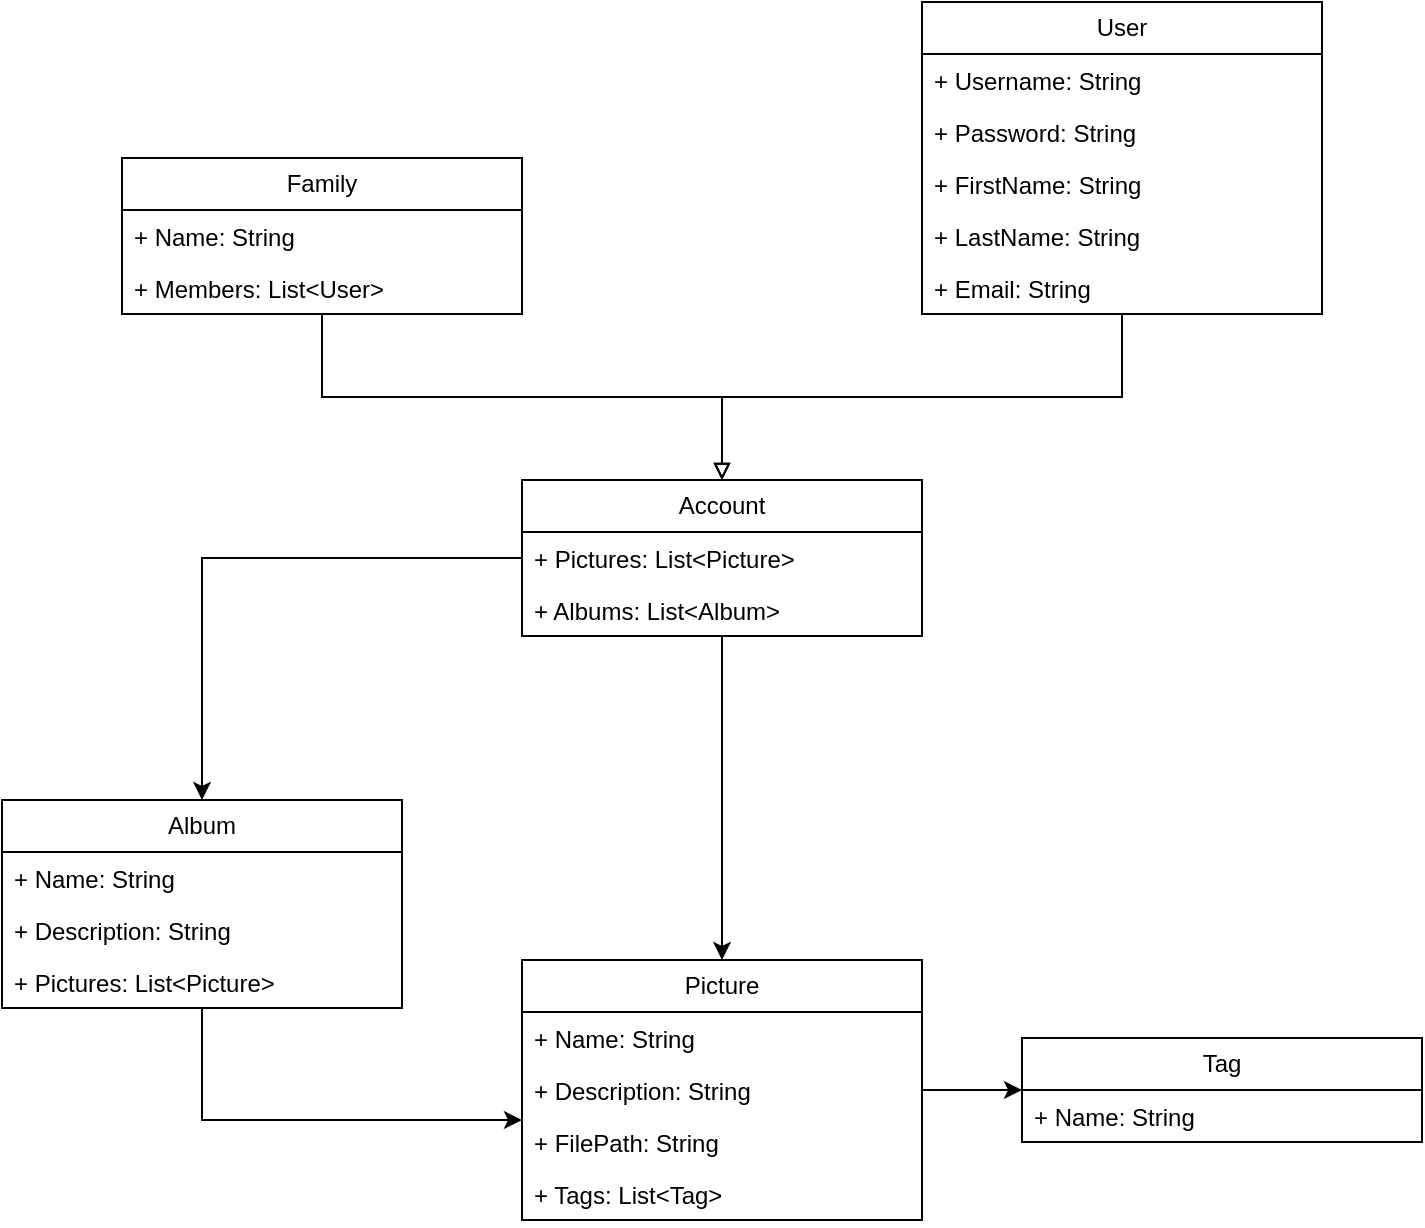 <mxfile version="26.0.13">
  <diagram id="C5RBs43oDa-KdzZeNtuy" name="Page-1">
    <mxGraphModel dx="1105" dy="593" grid="1" gridSize="10" guides="1" tooltips="1" connect="1" arrows="1" fold="1" page="1" pageScale="1" pageWidth="827" pageHeight="1169" math="0" shadow="0">
      <root>
        <mxCell id="WIyWlLk6GJQsqaUBKTNV-0" />
        <mxCell id="WIyWlLk6GJQsqaUBKTNV-1" parent="WIyWlLk6GJQsqaUBKTNV-0" />
        <mxCell id="LwOdxWUcEypCQ9QKhEuU-6" style="edgeStyle=orthogonalEdgeStyle;rounded=0;orthogonalLoop=1;jettySize=auto;html=1;endArrow=block;endFill=0;" edge="1" parent="WIyWlLk6GJQsqaUBKTNV-1" source="PimOKWvEOXvwp0ByDB5H-31" target="LwOdxWUcEypCQ9QKhEuU-1">
          <mxGeometry relative="1" as="geometry" />
        </mxCell>
        <mxCell id="PimOKWvEOXvwp0ByDB5H-31" value="Family" style="swimlane;fontStyle=0;childLayout=stackLayout;horizontal=1;startSize=26;fillColor=none;horizontalStack=0;resizeParent=1;resizeParentMax=0;resizeLast=0;collapsible=1;marginBottom=0;whiteSpace=wrap;html=1;" parent="WIyWlLk6GJQsqaUBKTNV-1" vertex="1">
          <mxGeometry x="160" y="79" width="200" height="78" as="geometry" />
        </mxCell>
        <mxCell id="PimOKWvEOXvwp0ByDB5H-32" value="+ Name: String" style="text;strokeColor=none;fillColor=none;align=left;verticalAlign=top;spacingLeft=4;spacingRight=4;overflow=hidden;rotatable=0;points=[[0,0.5],[1,0.5]];portConstraint=eastwest;whiteSpace=wrap;html=1;" parent="PimOKWvEOXvwp0ByDB5H-31" vertex="1">
          <mxGeometry y="26" width="200" height="26" as="geometry" />
        </mxCell>
        <mxCell id="PimOKWvEOXvwp0ByDB5H-33" value="+ Members: List&amp;lt;User&amp;gt;" style="text;strokeColor=none;fillColor=none;align=left;verticalAlign=top;spacingLeft=4;spacingRight=4;overflow=hidden;rotatable=0;points=[[0,0.5],[1,0.5]];portConstraint=eastwest;whiteSpace=wrap;html=1;" parent="PimOKWvEOXvwp0ByDB5H-31" vertex="1">
          <mxGeometry y="52" width="200" height="26" as="geometry" />
        </mxCell>
        <mxCell id="LwOdxWUcEypCQ9QKhEuU-7" style="edgeStyle=orthogonalEdgeStyle;rounded=0;orthogonalLoop=1;jettySize=auto;html=1;endArrow=block;endFill=0;" edge="1" parent="WIyWlLk6GJQsqaUBKTNV-1" source="PimOKWvEOXvwp0ByDB5H-36" target="LwOdxWUcEypCQ9QKhEuU-1">
          <mxGeometry relative="1" as="geometry" />
        </mxCell>
        <mxCell id="PimOKWvEOXvwp0ByDB5H-36" value="User" style="swimlane;fontStyle=0;childLayout=stackLayout;horizontal=1;startSize=26;fillColor=none;horizontalStack=0;resizeParent=1;resizeParentMax=0;resizeLast=0;collapsible=1;marginBottom=0;whiteSpace=wrap;html=1;" parent="WIyWlLk6GJQsqaUBKTNV-1" vertex="1">
          <mxGeometry x="560" y="1" width="200" height="156" as="geometry" />
        </mxCell>
        <mxCell id="PimOKWvEOXvwp0ByDB5H-37" value="+ Username: String" style="text;strokeColor=none;fillColor=none;align=left;verticalAlign=top;spacingLeft=4;spacingRight=4;overflow=hidden;rotatable=0;points=[[0,0.5],[1,0.5]];portConstraint=eastwest;whiteSpace=wrap;html=1;" parent="PimOKWvEOXvwp0ByDB5H-36" vertex="1">
          <mxGeometry y="26" width="200" height="26" as="geometry" />
        </mxCell>
        <mxCell id="LwOdxWUcEypCQ9QKhEuU-0" value="+ Password: String" style="text;strokeColor=none;fillColor=none;align=left;verticalAlign=top;spacingLeft=4;spacingRight=4;overflow=hidden;rotatable=0;points=[[0,0.5],[1,0.5]];portConstraint=eastwest;whiteSpace=wrap;html=1;" vertex="1" parent="PimOKWvEOXvwp0ByDB5H-36">
          <mxGeometry y="52" width="200" height="26" as="geometry" />
        </mxCell>
        <mxCell id="PimOKWvEOXvwp0ByDB5H-68" value="+ FirstName: String" style="text;strokeColor=none;fillColor=none;align=left;verticalAlign=top;spacingLeft=4;spacingRight=4;overflow=hidden;rotatable=0;points=[[0,0.5],[1,0.5]];portConstraint=eastwest;whiteSpace=wrap;html=1;" parent="PimOKWvEOXvwp0ByDB5H-36" vertex="1">
          <mxGeometry y="78" width="200" height="26" as="geometry" />
        </mxCell>
        <mxCell id="PimOKWvEOXvwp0ByDB5H-69" value="+ LastName: String" style="text;strokeColor=none;fillColor=none;align=left;verticalAlign=top;spacingLeft=4;spacingRight=4;overflow=hidden;rotatable=0;points=[[0,0.5],[1,0.5]];portConstraint=eastwest;whiteSpace=wrap;html=1;" parent="PimOKWvEOXvwp0ByDB5H-36" vertex="1">
          <mxGeometry y="104" width="200" height="26" as="geometry" />
        </mxCell>
        <mxCell id="PimOKWvEOXvwp0ByDB5H-70" value="+ Email: String" style="text;strokeColor=none;fillColor=none;align=left;verticalAlign=top;spacingLeft=4;spacingRight=4;overflow=hidden;rotatable=0;points=[[0,0.5],[1,0.5]];portConstraint=eastwest;whiteSpace=wrap;html=1;" parent="PimOKWvEOXvwp0ByDB5H-36" vertex="1">
          <mxGeometry y="130" width="200" height="26" as="geometry" />
        </mxCell>
        <mxCell id="PimOKWvEOXvwp0ByDB5H-64" style="edgeStyle=orthogonalEdgeStyle;rounded=0;orthogonalLoop=1;jettySize=auto;html=1;" parent="WIyWlLk6GJQsqaUBKTNV-1" source="PimOKWvEOXvwp0ByDB5H-41" target="PimOKWvEOXvwp0ByDB5H-46" edge="1">
          <mxGeometry relative="1" as="geometry">
            <Array as="points">
              <mxPoint x="360" y="560" />
              <mxPoint x="360" y="560" />
            </Array>
          </mxGeometry>
        </mxCell>
        <mxCell id="PimOKWvEOXvwp0ByDB5H-41" value="Album" style="swimlane;fontStyle=0;childLayout=stackLayout;horizontal=1;startSize=26;fillColor=none;horizontalStack=0;resizeParent=1;resizeParentMax=0;resizeLast=0;collapsible=1;marginBottom=0;whiteSpace=wrap;html=1;" parent="WIyWlLk6GJQsqaUBKTNV-1" vertex="1">
          <mxGeometry x="100" y="400" width="200" height="104" as="geometry" />
        </mxCell>
        <mxCell id="PimOKWvEOXvwp0ByDB5H-42" value="+ Name: String" style="text;strokeColor=none;fillColor=none;align=left;verticalAlign=top;spacingLeft=4;spacingRight=4;overflow=hidden;rotatable=0;points=[[0,0.5],[1,0.5]];portConstraint=eastwest;whiteSpace=wrap;html=1;" parent="PimOKWvEOXvwp0ByDB5H-41" vertex="1">
          <mxGeometry y="26" width="200" height="26" as="geometry" />
        </mxCell>
        <mxCell id="PimOKWvEOXvwp0ByDB5H-72" value="+ Description: String" style="text;strokeColor=none;fillColor=none;align=left;verticalAlign=top;spacingLeft=4;spacingRight=4;overflow=hidden;rotatable=0;points=[[0,0.5],[1,0.5]];portConstraint=eastwest;whiteSpace=wrap;html=1;" parent="PimOKWvEOXvwp0ByDB5H-41" vertex="1">
          <mxGeometry y="52" width="200" height="26" as="geometry" />
        </mxCell>
        <mxCell id="PimOKWvEOXvwp0ByDB5H-44" value="+ Pictures: List&amp;lt;Picture&amp;gt;" style="text;strokeColor=none;fillColor=none;align=left;verticalAlign=top;spacingLeft=4;spacingRight=4;overflow=hidden;rotatable=0;points=[[0,0.5],[1,0.5]];portConstraint=eastwest;whiteSpace=wrap;html=1;" parent="PimOKWvEOXvwp0ByDB5H-41" vertex="1">
          <mxGeometry y="78" width="200" height="26" as="geometry" />
        </mxCell>
        <mxCell id="PimOKWvEOXvwp0ByDB5H-66" style="edgeStyle=orthogonalEdgeStyle;rounded=0;orthogonalLoop=1;jettySize=auto;html=1;" parent="WIyWlLk6GJQsqaUBKTNV-1" source="PimOKWvEOXvwp0ByDB5H-46" target="PimOKWvEOXvwp0ByDB5H-51" edge="1">
          <mxGeometry relative="1" as="geometry" />
        </mxCell>
        <mxCell id="PimOKWvEOXvwp0ByDB5H-46" value="Picture" style="swimlane;fontStyle=0;childLayout=stackLayout;horizontal=1;startSize=26;fillColor=none;horizontalStack=0;resizeParent=1;resizeParentMax=0;resizeLast=0;collapsible=1;marginBottom=0;whiteSpace=wrap;html=1;" parent="WIyWlLk6GJQsqaUBKTNV-1" vertex="1">
          <mxGeometry x="360" y="480" width="200" height="130" as="geometry" />
        </mxCell>
        <mxCell id="PimOKWvEOXvwp0ByDB5H-47" value="+ Name: String" style="text;strokeColor=none;fillColor=none;align=left;verticalAlign=top;spacingLeft=4;spacingRight=4;overflow=hidden;rotatable=0;points=[[0,0.5],[1,0.5]];portConstraint=eastwest;whiteSpace=wrap;html=1;" parent="PimOKWvEOXvwp0ByDB5H-46" vertex="1">
          <mxGeometry y="26" width="200" height="26" as="geometry" />
        </mxCell>
        <mxCell id="PimOKWvEOXvwp0ByDB5H-71" value="+ Description: String" style="text;strokeColor=none;fillColor=none;align=left;verticalAlign=top;spacingLeft=4;spacingRight=4;overflow=hidden;rotatable=0;points=[[0,0.5],[1,0.5]];portConstraint=eastwest;whiteSpace=wrap;html=1;" parent="PimOKWvEOXvwp0ByDB5H-46" vertex="1">
          <mxGeometry y="52" width="200" height="26" as="geometry" />
        </mxCell>
        <mxCell id="PimOKWvEOXvwp0ByDB5H-56" value="+ FilePath: String&amp;nbsp;" style="text;strokeColor=none;fillColor=none;align=left;verticalAlign=top;spacingLeft=4;spacingRight=4;overflow=hidden;rotatable=0;points=[[0,0.5],[1,0.5]];portConstraint=eastwest;whiteSpace=wrap;html=1;" parent="PimOKWvEOXvwp0ByDB5H-46" vertex="1">
          <mxGeometry y="78" width="200" height="26" as="geometry" />
        </mxCell>
        <mxCell id="PimOKWvEOXvwp0ByDB5H-57" value="+ Tags: List&amp;lt;Tag&amp;gt;" style="text;strokeColor=none;fillColor=none;align=left;verticalAlign=top;spacingLeft=4;spacingRight=4;overflow=hidden;rotatable=0;points=[[0,0.5],[1,0.5]];portConstraint=eastwest;whiteSpace=wrap;html=1;" parent="PimOKWvEOXvwp0ByDB5H-46" vertex="1">
          <mxGeometry y="104" width="200" height="26" as="geometry" />
        </mxCell>
        <mxCell id="PimOKWvEOXvwp0ByDB5H-51" value="Tag" style="swimlane;fontStyle=0;childLayout=stackLayout;horizontal=1;startSize=26;fillColor=none;horizontalStack=0;resizeParent=1;resizeParentMax=0;resizeLast=0;collapsible=1;marginBottom=0;whiteSpace=wrap;html=1;" parent="WIyWlLk6GJQsqaUBKTNV-1" vertex="1">
          <mxGeometry x="610" y="519" width="200" height="52" as="geometry" />
        </mxCell>
        <mxCell id="PimOKWvEOXvwp0ByDB5H-52" value="+ Name: String" style="text;strokeColor=none;fillColor=none;align=left;verticalAlign=top;spacingLeft=4;spacingRight=4;overflow=hidden;rotatable=0;points=[[0,0.5],[1,0.5]];portConstraint=eastwest;whiteSpace=wrap;html=1;" parent="PimOKWvEOXvwp0ByDB5H-51" vertex="1">
          <mxGeometry y="26" width="200" height="26" as="geometry" />
        </mxCell>
        <mxCell id="LwOdxWUcEypCQ9QKhEuU-8" style="edgeStyle=orthogonalEdgeStyle;rounded=0;orthogonalLoop=1;jettySize=auto;html=1;" edge="1" parent="WIyWlLk6GJQsqaUBKTNV-1" source="LwOdxWUcEypCQ9QKhEuU-1" target="PimOKWvEOXvwp0ByDB5H-41">
          <mxGeometry relative="1" as="geometry" />
        </mxCell>
        <mxCell id="LwOdxWUcEypCQ9QKhEuU-9" style="edgeStyle=orthogonalEdgeStyle;rounded=0;orthogonalLoop=1;jettySize=auto;html=1;" edge="1" parent="WIyWlLk6GJQsqaUBKTNV-1" source="LwOdxWUcEypCQ9QKhEuU-1" target="PimOKWvEOXvwp0ByDB5H-46">
          <mxGeometry relative="1" as="geometry" />
        </mxCell>
        <mxCell id="LwOdxWUcEypCQ9QKhEuU-1" value="Account" style="swimlane;fontStyle=0;childLayout=stackLayout;horizontal=1;startSize=26;fillColor=none;horizontalStack=0;resizeParent=1;resizeParentMax=0;resizeLast=0;collapsible=1;marginBottom=0;whiteSpace=wrap;html=1;" vertex="1" parent="WIyWlLk6GJQsqaUBKTNV-1">
          <mxGeometry x="360" y="240" width="200" height="78" as="geometry" />
        </mxCell>
        <mxCell id="PimOKWvEOXvwp0ByDB5H-34" value="+ Pictures: List&amp;lt;Picture&amp;gt;" style="text;strokeColor=none;fillColor=none;align=left;verticalAlign=top;spacingLeft=4;spacingRight=4;overflow=hidden;rotatable=0;points=[[0,0.5],[1,0.5]];portConstraint=eastwest;whiteSpace=wrap;html=1;" parent="LwOdxWUcEypCQ9QKhEuU-1" vertex="1">
          <mxGeometry y="26" width="200" height="26" as="geometry" />
        </mxCell>
        <mxCell id="PimOKWvEOXvwp0ByDB5H-35" value="+ Albums: List&amp;lt;Album&amp;gt;" style="text;strokeColor=none;fillColor=none;align=left;verticalAlign=top;spacingLeft=4;spacingRight=4;overflow=hidden;rotatable=0;points=[[0,0.5],[1,0.5]];portConstraint=eastwest;whiteSpace=wrap;html=1;" parent="LwOdxWUcEypCQ9QKhEuU-1" vertex="1">
          <mxGeometry y="52" width="200" height="26" as="geometry" />
        </mxCell>
      </root>
    </mxGraphModel>
  </diagram>
</mxfile>
